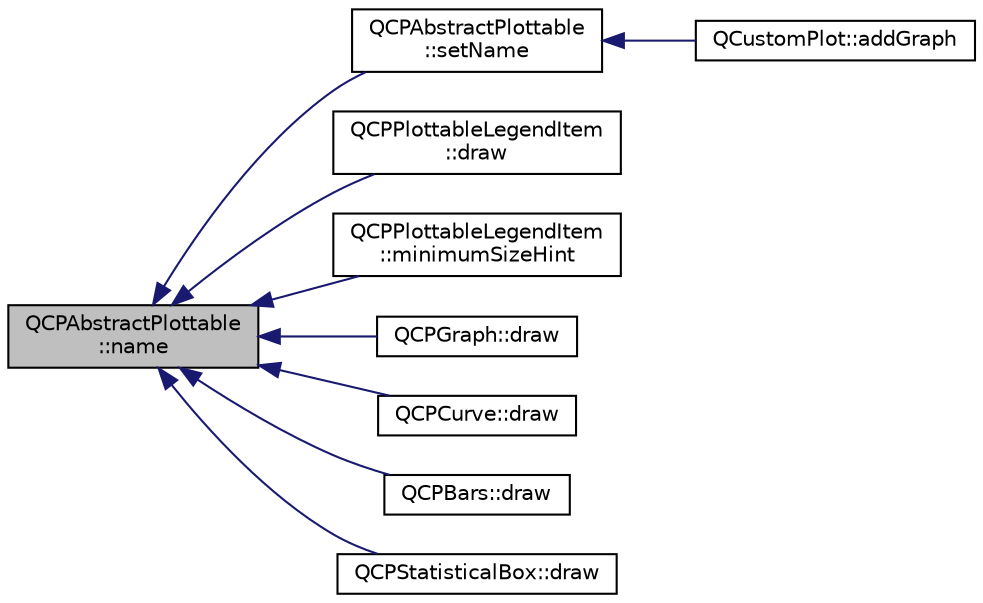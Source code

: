 digraph "QCPAbstractPlottable::name"
{
  edge [fontname="Helvetica",fontsize="10",labelfontname="Helvetica",labelfontsize="10"];
  node [fontname="Helvetica",fontsize="10",shape=record];
  rankdir="LR";
  Node241 [label="QCPAbstractPlottable\l::name",height=0.2,width=0.4,color="black", fillcolor="grey75", style="filled", fontcolor="black"];
  Node241 -> Node242 [dir="back",color="midnightblue",fontsize="10",style="solid",fontname="Helvetica"];
  Node242 [label="QCPAbstractPlottable\l::setName",height=0.2,width=0.4,color="black", fillcolor="white", style="filled",URL="$d4/d89/class_q_c_p_abstract_plottable.html#ab79c7ba76bc7fa89a4b3580e12149f1f"];
  Node242 -> Node243 [dir="back",color="midnightblue",fontsize="10",style="solid",fontname="Helvetica"];
  Node243 [label="QCustomPlot::addGraph",height=0.2,width=0.4,color="black", fillcolor="white", style="filled",URL="$dd/d9b/class_q_custom_plot.html#a6fb2873d35a8a8089842d81a70a54167"];
  Node241 -> Node244 [dir="back",color="midnightblue",fontsize="10",style="solid",fontname="Helvetica"];
  Node244 [label="QCPPlottableLegendItem\l::draw",height=0.2,width=0.4,color="black", fillcolor="white", style="filled",URL="$da/d24/class_q_c_p_plottable_legend_item.html#a68a781c3de4f9959fdf82075052d43aa"];
  Node241 -> Node245 [dir="back",color="midnightblue",fontsize="10",style="solid",fontname="Helvetica"];
  Node245 [label="QCPPlottableLegendItem\l::minimumSizeHint",height=0.2,width=0.4,color="black", fillcolor="white", style="filled",URL="$da/d24/class_q_c_p_plottable_legend_item.html#a3adf8154c7e61538656d80464e5695dd"];
  Node241 -> Node246 [dir="back",color="midnightblue",fontsize="10",style="solid",fontname="Helvetica"];
  Node246 [label="QCPGraph::draw",height=0.2,width=0.4,color="black", fillcolor="white", style="filled",URL="$d2/d4c/class_q_c_p_graph.html#a659218cc62c2a7786213d9dd429c1c8d"];
  Node241 -> Node247 [dir="back",color="midnightblue",fontsize="10",style="solid",fontname="Helvetica"];
  Node247 [label="QCPCurve::draw",height=0.2,width=0.4,color="black", fillcolor="white", style="filled",URL="$d6/d30/class_q_c_p_curve.html#a2361302d2fc6ec669849bd3bca00c4b2"];
  Node241 -> Node248 [dir="back",color="midnightblue",fontsize="10",style="solid",fontname="Helvetica"];
  Node248 [label="QCPBars::draw",height=0.2,width=0.4,color="black", fillcolor="white", style="filled",URL="$d9/d56/class_q_c_p_bars.html#a42b894e34dac799f90ff3700706b31df"];
  Node241 -> Node249 [dir="back",color="midnightblue",fontsize="10",style="solid",fontname="Helvetica"];
  Node249 [label="QCPStatisticalBox::draw",height=0.2,width=0.4,color="black", fillcolor="white", style="filled",URL="$de/d8d/class_q_c_p_statistical_box.html#a753b62761217dd6b92f8a29e286a1317"];
}
